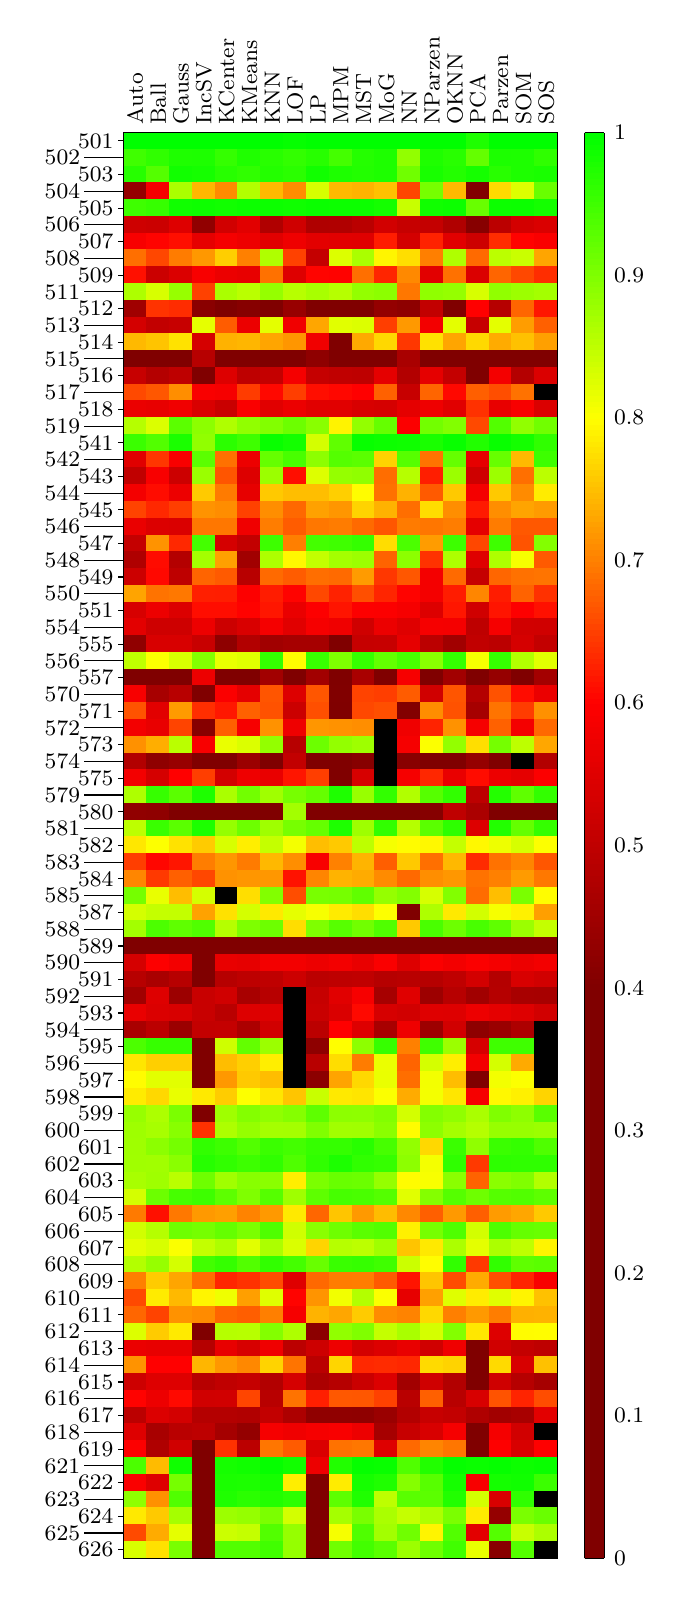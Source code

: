 \pgfplotsset{
	/pgfplots/colormap={cmaucrelative}{[0.5cm]
	rgb255(0cm)=(0,0,0);
	rgb255(1cm)=(255,0,0);
	rgb255(2cm)=(255,0,0);
	rgb255(2.5cm)=(255,255,0);
	rgb255(3cm)=(160,160,160);
	rgb255(3.5cm)=(0,100,255);
	rgb255(4cm)=(0,255,0);
	rgb255(5cm)=(0,225,0);
	rgb255(6cm)=(0,0,0);
	},
	/pgfplots/colormap={cmaucabsolute}{[0.5cm]
	rgb255(0cm)=(0,0,0);
	rgb255(1cm)=(0,0,0);
	rgb255(2cm)=(0,0,0);
	rgb255(3cm)=(0,0,0);
	rgb255(4cm)=(0,0,0);
	rgb255(5cm)=(128,0,0);
	rgb255(6cm)=(128,0,0);
	rgb255(7cm)=(128,0,0);
	rgb255(8cm)=(255,0,0);
	rgb255(9cm)=(255,255,0);
	rgb255(10cm)=(0,255,0);
	},
	/pgfplots/colormap={cmrnkrelative}{[0.5cm]
	rgb255(0cm)=(0,0,0);
	rgb255(1cm)=(0,255,0);
	rgb255(2cm)=(0,255,0);
	rgb255(2.5cm)=(0,100,255);
	rgb255(3cm)=(160,160,160);
	rgb255(3.5cm)=(255,255,0);
	rgb255(4cm)=(255,0,0);
	rgb255(5cm)=(255,0,0);
	rgb255(6cm)=(0,0,0);
	},
	/pgfplots/colormap={cmrnkabsolute}{[0.5cm]
	rgb255(0cm)=(0,255,0);
	rgb255(1cm)=(255,255,0);
	rgb255(2cm)=(255,0,0);
	rgb255(3cm)=(128,0,0);
	rgb255(4cm)=(128,0,0);
	rgb255(5cm)=(128,0,0);
	rgb255(6cm)=(0,0,0);
	rgb255(7cm)=(0,0,0)
	rgb255(8cm)=(0,0,0);
	rgb255(9cm)=(0,0,0);
	rgb255(10cm)=(0,0,0);
	},
}
\begin{tikzpicture}
	\begin{axis}[name=mat,
	plot box ratio={1 1 1},
	x=0.29cm,
	y=-0.213cm,
	z=0cm,
	xtick={1,...,19},
	ytick={1,...,85},
	xticklabels={{Auto},{Ball},{Gauss},{IncSV},{KCenter},{KMeans},{KNN},{LOF},{LP},{MPM},{MST},{MoG},{NN},{NParzen},{OKNN},{PCA},{Parzen},{SOM},{SOS}},
	yticklabels={},
	view={90}{90},
	xticklabel style={yshift=-0.1cm,xshift=0.145cm,rotate=90,font=\footnotesize},
	yticklabel style={yshift=-0.106cm,font=\footnotesize},
	axis x line=top,
	x axis line style={-},
	y axis line style={-},
	z axis line style={-},
	%colorbar,
	colorbar sampled,
	point meta min=-1,
	point meta max=1,
	colormap name=cmaucabsolute,
	colorbar style={try min ticks=5,max space between ticks=12pt,font=\footnotesize,xshift=-0.2cm,width=0.25cm,ytick style={draw=none},samples=500,scaled ticks = false,ymin=0,ymax=1,y dir=normal,yticklabel={$\pgfmathprintnumber{\tick}$},ytick={0.0,0.1,0.2,...,1.0},yticklabel style={/pgf/number format/fixed,/pgf/number format/showpos=false}},
	%
	title style={yshift=1cm,anchor=base},
	title={ },
	,
	]
	\addplot3[surf,draw=none,thin,shader=flat corner,mesh/rows=86,mesh/cols=20,mesh/ordering=y varies] coordinates {
(1,1,1.0)
(1,2,0.95)
(1,3,0.97)
(1,4,0.432)
(1,5,0.951)
(1,6,0.523)
(1,7,0.588)
(1,8,0.687)
(1,9,0.612)
(1,10,0.864)
(1,11,0.45)
(1,12,0.532)
(1,13,0.745)
(1,14,0.291)
(1,15,0.512)
(1,16,0.657)
(1,17,0.568)
(1,18,0.858)
(1,19,0.954)
(1,20,0.551)
(1,21,0.501)
(1,22,0.583)
(1,23,0.652)
(1,24,0.567)
(1,25,0.507)
(1,26,0.474)
(1,27,0.519)
(1,28,0.728)
(1,29,0.536)
(1,30,0.556)
(1,31,0.425)
(1,32,0.85)
(1,33,0.249)
(1,34,0.589)
(1,35,0.665)
(1,36,0.581)
(1,37,0.713)
(1,38,0.478)
(1,39,0.581)
(1,40,0.863)
(1,41,0.427)
(1,42,0.851)
(1,43,0.781)
(1,44,0.648)
(1,45,0.705)
(1,46,0.908)
(1,47,0.833)
(1,48,0.872)
(1,49,0.242)
(1,50,0.533)
(1,51,0.487)
(1,52,0.45)
(1,53,0.565)
(1,54,0.465)
(1,55,0.94)
(1,56,0.78)
(1,57,0.797)
(1,58,0.784)
(1,59,0.881)
(1,60,0.876)
(1,61,0.875)
(1,62,0.874)
(1,63,0.868)
(1,64,0.833)
(1,65,0.695)
(1,66,0.836)
(1,67,0.821)
(1,68,0.859)
(1,69,0.699)
(1,70,0.657)
(1,71,0.68)
(1,72,0.827)
(1,73,0.568)
(1,74,0.715)
(1,75,0.521)
(1,76,0.601)
(1,77,0.492)
(1,78,0.548)
(1,79,0.596)
(1,80,0.941)
(1,81,0.592)
(1,82,0.888)
(1,83,0.782)
(1,84,0.658)
(1,85,0.83)
(1,86,0.0)
(2,1,1.0)
(2,2,0.962)
(2,3,0.934)
(2,4,0.584)
(2,5,0.957)
(2,6,0.518)
(2,7,0.602)
(2,8,0.655)
(2,9,0.518)
(2,10,0.831)
(2,11,0.64)
(2,12,0.504)
(2,13,0.753)
(2,14,0.299)
(2,15,0.481)
(2,16,0.668)
(2,17,0.564)
(2,18,0.828)
(2,19,0.935)
(2,20,0.642)
(2,21,0.589)
(2,22,0.609)
(2,23,0.631)
(2,24,0.544)
(2,25,0.715)
(2,26,0.608)
(2,27,0.606)
(2,28,0.69)
(2,29,0.571)
(2,30,0.523)
(2,31,0.538)
(2,32,0.802)
(2,33,0.316)
(2,34,0.461)
(2,35,0.554)
(2,36,0.565)
(2,37,0.736)
(2,38,0.423)
(2,39,0.534)
(2,40,0.957)
(2,41,0.424)
(2,42,0.955)
(2,43,0.801)
(2,44,0.604)
(2,45,0.644)
(2,46,0.817)
(2,47,0.846)
(2,48,0.94)
(2,49,0.286)
(2,50,0.597)
(2,51,0.466)
(2,52,0.548)
(2,53,0.543)
(2,54,0.492)
(2,55,0.957)
(2,56,0.762)
(2,57,0.822)
(2,58,0.769)
(2,59,0.864)
(2,60,0.869)
(2,61,0.89)
(2,62,0.873)
(2,63,0.875)
(2,64,0.915)
(2,65,0.612)
(2,66,0.858)
(2,67,0.831)
(2,68,0.882)
(2,69,0.759)
(2,70,0.784)
(2,71,0.652)
(2,72,0.759)
(2,73,0.564)
(2,74,0.599)
(2,75,0.547)
(2,76,0.572)
(2,77,0.544)
(2,78,0.462)
(2,79,0.473)
(2,80,0.746)
(2,81,0.548)
(2,82,0.713)
(2,83,0.757)
(2,84,0.734)
(2,85,0.776)
(2,86,0.0)
(3,1,1.0)
(3,2,0.976)
(3,3,0.986)
(3,4,0.866)
(3,5,0.987)
(3,6,0.547)
(3,7,0.611)
(3,8,0.697)
(3,9,0.543)
(3,10,0.881)
(3,11,0.634)
(3,12,0.512)
(3,13,0.777)
(3,14,0.257)
(3,15,0.498)
(3,16,0.711)
(3,17,0.578)
(3,18,0.928)
(3,19,0.979)
(3,20,0.588)
(3,21,0.52)
(3,22,0.572)
(3,23,0.648)
(3,24,0.541)
(3,25,0.631)
(3,26,0.481)
(3,27,0.497)
(3,28,0.694)
(3,29,0.544)
(3,30,0.523)
(3,31,0.538)
(3,32,0.83)
(3,33,0.24)
(3,34,0.488)
(3,35,0.721)
(3,36,0.653)
(3,37,0.854)
(3,38,0.437)
(3,39,0.599)
(3,40,0.929)
(3,41,0.361)
(3,42,0.929)
(3,43,0.777)
(3,44,0.616)
(3,45,0.675)
(3,46,0.748)
(3,47,0.847)
(3,48,0.925)
(3,49,0.277)
(3,50,0.581)
(3,51,0.487)
(3,52,0.444)
(3,53,0.538)
(3,54,0.442)
(3,55,0.957)
(3,56,0.762)
(3,57,0.822)
(3,58,0.817)
(3,59,0.903)
(3,60,0.893)
(3,61,0.908)
(3,62,0.891)
(3,63,0.854)
(3,64,0.945)
(3,65,0.694)
(3,66,0.913)
(3,67,0.803)
(3,68,0.833)
(3,69,0.729)
(3,70,0.745)
(3,71,0.714)
(3,72,0.783)
(3,73,0.564)
(3,74,0.599)
(3,75,0.547)
(3,76,0.607)
(3,77,0.53)
(3,78,0.489)
(3,79,0.525)
(3,80,0.988)
(3,81,0.907)
(3,82,0.937)
(3,83,0.87)
(3,84,0.82)
(3,85,0.905)
(3,86,0.0)
(4,1,1.0)
(4,2,0.977)
(4,3,0.983)
(4,4,0.743)
(4,5,0.989)
(4,6,0.426)
(4,7,0.561)
(4,8,0.719)
(4,9,0.588)
(4,10,0.651)
(4,11,0.416)
(4,12,0.819)
(4,13,0.534)
(4,14,0.487)
(4,15,0.324)
(4,16,0.59)
(4,17,0.54)
(4,18,0.89)
(4,19,0.886)
(4,20,0.928)
(4,21,0.879)
(4,22,0.758)
(4,23,0.715)
(4,24,0.693)
(4,25,0.946)
(4,26,0.871)
(4,27,0.678)
(4,28,0.624)
(4,29,0.61)
(4,30,0.572)
(4,31,0.513)
(4,32,0.897)
(4,33,0.571)
(4,34,0.364)
(4,35,0.636)
(4,36,0.411)
(4,37,0.589)
(4,38,0.352)
(4,39,0.648)
(4,40,0.977)
(4,41,0.242)
(4,42,0.978)
(4,43,0.759)
(4,44,0.698)
(4,45,0.655)
(4,46,0.833)
(4,47,0.727)
(4,48,0.937)
(4,49,0.242)
(4,50,0.292)
(4,51,0.318)
(4,52,0.513)
(4,53,0.513)
(4,54,0.505)
(4,55,0.322)
(4,56,0.376)
(4,57,0.36)
(4,58,0.782)
(4,59,0.397)
(4,60,0.638)
(4,61,0.961)
(4,62,0.97)
(4,63,0.913)
(4,64,0.952)
(4,65,0.72)
(4,66,0.908)
(4,67,0.847)
(4,68,0.948)
(4,69,0.685)
(4,70,0.792)
(4,71,0.709)
(4,72,0.086)
(4,73,0.483)
(4,74,0.742)
(4,75,0.487)
(4,76,0.525)
(4,77,0.482)
(4,78,0.495)
(4,79,0.313)
(4,80,0.013)
(4,81,0.004)
(4,82,0.0)
(4,83,0.0)
(4,84,0.004)
(4,85,0.004)
(4,86,0.0)
(5,1,1.0)
(5,2,0.959)
(5,3,0.969)
(5,4,0.709)
(5,5,0.986)
(5,6,0.527)
(5,7,0.584)
(5,8,0.761)
(5,9,0.569)
(5,10,0.866)
(5,11,0.278)
(5,12,0.672)
(5,13,0.739)
(5,14,0.293)
(5,15,0.546)
(5,16,0.585)
(5,17,0.515)
(5,18,0.862)
(5,19,0.966)
(5,20,0.688)
(5,21,0.666)
(5,22,0.696)
(5,23,0.71)
(5,24,0.693)
(5,25,0.534)
(5,26,0.725)
(5,27,0.67)
(5,28,0.623)
(5,29,0.61)
(5,30,0.519)
(5,31,0.421)
(5,32,0.817)
(5,33,0.294)
(5,34,0.593)
(5,35,0.618)
(5,36,0.674)
(5,37,0.816)
(5,38,0.36)
(5,39,0.53)
(5,40,0.866)
(5,41,0.336)
(5,42,0.883)
(5,43,0.83)
(5,44,0.717)
(5,45,0.714)
(5,46,-1.0)
(5,47,0.776)
(5,48,0.858)
(5,49,0.267)
(5,50,0.565)
(5,51,0.484)
(5,52,0.525)
(5,53,0.489)
(5,54,0.507)
(5,55,0.838)
(5,56,0.748)
(5,57,0.719)
(5,58,0.76)
(5,59,0.875)
(5,60,0.864)
(5,61,0.952)
(5,62,0.961)
(5,63,0.874)
(5,64,0.927)
(5,65,0.724)
(5,66,0.921)
(5,67,0.864)
(5,68,0.959)
(5,69,0.629)
(5,70,0.812)
(5,71,0.679)
(5,72,0.858)
(5,73,0.564)
(5,74,0.719)
(5,75,0.5)
(5,76,0.528)
(5,77,0.481)
(5,78,0.458)
(5,79,0.638)
(5,80,0.983)
(5,81,0.979)
(5,82,0.975)
(5,83,0.877)
(5,84,0.84)
(5,85,0.935)
(5,86,0.0)
(6,1,1.0)
(6,2,0.975)
(6,3,0.962)
(6,4,0.86)
(6,5,0.99)
(6,6,0.554)
(6,7,0.573)
(6,8,0.7)
(6,9,0.564)
(6,10,0.854)
(6,11,0.41)
(6,12,0.57)
(6,13,0.742)
(6,14,0.268)
(6,15,0.498)
(6,16,0.647)
(6,17,0.592)
(6,18,0.886)
(6,19,0.951)
(6,20,0.571)
(6,21,0.546)
(6,22,0.562)
(6,23,0.651)
(6,24,0.576)
(6,25,0.503)
(6,26,0.451)
(6,27,0.488)
(6,28,0.597)
(6,29,0.601)
(6,30,0.54)
(6,31,0.478)
(6,32,0.824)
(6,33,0.249)
(6,34,0.559)
(6,35,0.676)
(6,36,0.587)
(6,37,0.828)
(6,38,0.443)
(6,39,0.575)
(6,40,0.91)
(6,41,0.354)
(6,42,0.914)
(6,43,0.786)
(6,44,0.696)
(6,45,0.717)
(6,46,0.774)
(6,47,0.833)
(6,48,0.901)
(6,49,0.251)
(6,50,0.561)
(6,51,0.495)
(6,52,0.463)
(6,53,0.546)
(6,54,0.469)
(6,55,0.922)
(6,56,0.762)
(6,57,0.757)
(6,58,0.801)
(6,59,0.896)
(6,60,0.883)
(6,61,0.935)
(6,62,0.952)
(6,63,0.893)
(6,64,0.9)
(6,65,0.702)
(6,66,0.903)
(6,67,0.822)
(6,68,0.935)
(6,69,0.638)
(6,70,0.724)
(6,71,0.673)
(6,72,0.856)
(6,73,0.536)
(6,74,0.706)
(6,75,0.509)
(6,76,0.654)
(6,77,0.477)
(6,78,0.431)
(6,79,0.492)
(6,80,0.987)
(6,81,0.978)
(6,82,0.967)
(6,83,0.883)
(6,84,0.846)
(6,85,0.935)
(6,86,0.0)
(7,1,1.0)
(7,2,0.968)
(7,3,0.972)
(7,4,0.745)
(7,5,0.99)
(7,6,0.475)
(7,7,0.553)
(7,8,0.862)
(7,9,0.688)
(7,10,0.883)
(7,11,0.25)
(7,12,0.821)
(7,13,0.729)
(7,14,0.292)
(7,15,0.506)
(7,16,0.606)
(7,17,0.552)
(7,18,0.898)
(7,19,0.993)
(7,20,0.92)
(7,21,0.878)
(7,22,0.757)
(7,23,0.711)
(7,24,0.698)
(7,25,0.952)
(7,26,0.864)
(7,27,0.683)
(7,28,0.622)
(7,29,0.617)
(7,30,0.584)
(7,31,0.452)
(7,32,0.959)
(7,33,0.453)
(7,34,0.666)
(7,35,0.664)
(7,36,0.714)
(7,37,0.884)
(7,38,0.387)
(7,39,0.565)
(7,40,0.874)
(7,41,0.127)
(7,42,0.875)
(7,43,0.846)
(7,44,0.744)
(7,45,0.718)
(7,46,0.898)
(7,47,0.782)
(7,48,0.914)
(7,49,0.255)
(7,50,0.58)
(7,51,0.499)
(7,52,0.486)
(7,53,0.547)
(7,54,0.528)
(7,55,0.878)
(7,56,0.786)
(7,57,0.748)
(7,58,0.78)
(7,59,0.887)
(7,60,0.87)
(7,61,0.954)
(7,62,0.963)
(7,63,0.891)
(7,64,0.933)
(7,65,0.72)
(7,66,0.938)
(7,67,0.865)
(7,68,0.961)
(7,69,0.659)
(7,70,0.825)
(7,71,0.699)
(7,72,0.897)
(7,73,0.576)
(7,74,0.765)
(7,75,0.478)
(7,76,0.488)
(7,77,0.504)
(7,78,0.586)
(7,79,0.692)
(7,80,0.996)
(7,81,0.983)
(7,82,0.974)
(7,83,0.903)
(7,84,0.935)
(7,85,0.949)
(7,86,0.0)
(8,1,0.996)
(8,2,0.96)
(8,3,0.967)
(8,4,0.71)
(8,5,0.988)
(8,6,0.524)
(8,7,0.575)
(8,8,0.651)
(8,9,0.548)
(8,10,0.856)
(8,11,0.438)
(8,12,0.578)
(8,13,0.717)
(8,14,0.363)
(8,15,0.584)
(8,16,0.648)
(8,17,0.569)
(8,18,0.915)
(8,19,0.985)
(8,20,0.943)
(8,21,0.611)
(8,22,0.749)
(8,23,0.681)
(8,24,0.672)
(8,25,0.699)
(8,26,0.793)
(8,27,0.672)
(8,28,0.602)
(8,29,0.567)
(8,30,0.552)
(8,31,0.459)
(8,32,0.797)
(8,33,0.203)
(8,34,0.546)
(8,35,0.518)
(8,36,0.575)
(8,37,0.486)
(8,38,0.503)
(8,39,0.616)
(8,40,0.906)
(8,41,0.872)
(8,42,0.906)
(8,43,0.808)
(8,44,0.711)
(8,45,0.614)
(8,46,0.66)
(8,47,0.819)
(8,48,0.773)
(8,49,0.368)
(8,50,0.58)
(8,51,0.519)
(8,52,-1.0)
(8,53,-1.0)
(8,54,-1.0)
(8,55,-1.0)
(8,56,-1.0)
(8,57,-1.0)
(8,58,0.754)
(8,59,0.895)
(8,60,0.871)
(8,61,0.947)
(8,62,0.938)
(8,63,0.786)
(8,64,0.875)
(8,65,0.782)
(8,66,0.837)
(8,67,0.829)
(8,68,0.946)
(8,69,0.55)
(8,70,0.602)
(8,71,0.586)
(8,72,0.863)
(8,73,0.493)
(8,74,0.691)
(8,75,0.534)
(8,76,0.69)
(8,77,0.47)
(8,78,0.576)
(8,79,0.671)
(8,80,0.986)
(8,81,0.786)
(8,82,0.965)
(8,83,0.834)
(8,84,0.882)
(8,85,0.883)
(8,86,0.0)
(9,1,1.0)
(9,2,0.969)
(9,3,0.986)
(9,4,0.832)
(9,5,0.992)
(9,6,0.473)
(9,7,0.555)
(9,8,0.507)
(9,9,0.603)
(9,10,0.868)
(9,11,0.244)
(9,12,0.73)
(9,13,0.577)
(9,14,0.423)
(9,15,0.508)
(9,16,0.611)
(9,17,0.552)
(9,18,0.892)
(9,19,0.833)
(9,20,0.889)
(9,21,0.826)
(9,22,0.749)
(9,23,0.726)
(9,24,0.693)
(9,25,0.946)
(9,26,0.847)
(9,27,0.686)
(9,28,0.656)
(9,29,0.597)
(9,30,0.586)
(9,31,0.46)
(9,32,0.956)
(9,33,0.454)
(9,34,0.667)
(9,35,0.662)
(9,36,0.717)
(9,37,0.915)
(9,38,0.352)
(9,39,0.648)
(9,40,0.92)
(9,41,0.384)
(9,42,0.92)
(9,43,0.749)
(9,44,0.589)
(9,45,0.704)
(9,46,0.905)
(9,47,0.806)
(9,48,0.9)
(9,49,0.374)
(9,50,0.571)
(9,51,0.492)
(9,52,0.51)
(9,53,0.515)
(9,54,0.493)
(9,55,0.422)
(9,56,0.488)
(9,57,0.418)
(9,58,0.843)
(9,59,0.926)
(9,60,0.899)
(9,61,0.958)
(9,62,0.962)
(9,63,0.903)
(9,64,0.926)
(9,65,0.68)
(9,66,0.891)
(9,67,0.766)
(9,68,0.918)
(9,69,0.681)
(9,70,0.716)
(9,71,0.74)
(9,72,0.419)
(9,73,0.521)
(9,74,0.491)
(9,75,0.468)
(9,76,0.624)
(9,77,0.425)
(9,78,0.585)
(9,79,0.541)
(9,80,0.571)
(9,81,0.082)
(9,82,0.184)
(9,83,0.205)
(9,84,0.37)
(9,85,0.135)
(9,86,0.0)
(10,1,1.0)
(10,2,0.946)
(10,3,0.977)
(10,4,0.745)
(10,5,0.99)
(10,6,0.475)
(10,7,0.553)
(10,8,0.827)
(10,9,0.601)
(10,10,0.857)
(10,11,0.243)
(10,12,0.823)
(10,13,0.0)
(10,14,0.0)
(10,15,0.501)
(10,16,0.605)
(10,17,0.553)
(10,18,0.79)
(10,19,0.924)
(10,20,0.934)
(10,21,0.883)
(10,22,0.762)
(10,23,0.717)
(10,24,0.697)
(10,25,0.95)
(10,26,0.871)
(10,27,0.683)
(10,28,0.626)
(10,29,0.615)
(10,30,0.576)
(10,31,0.395)
(10,32,0.901)
(10,33,0.388)
(10,34,0.401)
(10,35,0.297)
(10,36,0.714)
(10,37,0.884)
(10,38,0.0)
(10,39,0.0)
(10,40,0.976)
(10,41,0.197)
(10,42,0.977)
(10,43,0.757)
(10,44,0.701)
(10,45,0.74)
(10,46,0.907)
(10,47,0.784)
(10,48,0.931)
(10,49,0.246)
(10,50,0.58)
(10,51,0.498)
(10,52,0.552)
(10,53,0.541)
(10,54,0.599)
(10,55,0.799)
(10,56,0.773)
(10,57,0.728)
(10,58,0.782)
(10,59,0.889)
(10,60,0.873)
(10,61,0.959)
(10,62,0.978)
(10,63,0.918)
(10,64,0.945)
(10,65,0.754)
(10,66,0.913)
(10,67,0.857)
(10,68,0.955)
(10,69,0.697)
(10,70,0.81)
(10,71,0.73)
(10,72,0.886)
(10,73,0.573)
(10,74,0.767)
(10,75,0.485)
(10,76,0.669)
(10,77,0.425)
(10,78,0.59)
(10,79,0.689)
(10,80,0.974)
(10,81,0.785)
(10,82,0.927)
(10,83,0.87)
(10,84,0.807)
(10,85,0.912)
(10,86,0.0)
(11,1,1.0)
(11,2,0.971)
(11,3,0.973)
(11,4,0.74)
(11,5,0.99)
(11,6,0.491)
(11,7,0.551)
(11,8,0.866)
(11,9,0.687)
(11,10,0.884)
(11,11,0.337)
(11,12,0.827)
(11,13,0.732)
(11,14,0.298)
(11,15,0.497)
(11,16,0.599)
(11,17,0.538)
(11,18,0.884)
(11,19,0.994)
(11,20,0.929)
(11,21,0.887)
(11,22,0.797)
(11,23,0.765)
(11,24,0.683)
(11,25,0.959)
(11,26,0.877)
(11,27,0.721)
(11,28,0.662)
(11,29,0.596)
(11,30,0.524)
(11,31,0.51)
(11,32,0.958)
(11,33,0.464)
(11,34,0.652)
(11,35,0.656)
(11,36,0.711)
(11,37,0.876)
(11,38,0.411)
(11,39,0.536)
(11,40,0.88)
(11,41,0.122)
(11,42,0.876)
(11,43,0.851)
(11,44,0.741)
(11,45,0.734)
(11,46,0.924)
(11,47,0.774)
(11,48,0.911)
(11,49,0.248)
(11,50,0.565)
(11,51,0.501)
(11,52,0.587)
(11,53,0.607)
(11,54,0.548)
(11,55,0.889)
(11,56,0.697)
(11,57,0.769)
(11,58,0.779)
(11,59,0.888)
(11,60,0.874)
(11,61,0.969)
(11,62,0.962)
(11,63,0.916)
(11,64,0.942)
(11,65,0.72)
(11,66,0.929)
(11,67,0.852)
(11,68,0.958)
(11,69,0.698)
(11,70,0.859)
(11,71,0.759)
(11,72,0.899)
(11,73,0.532)
(11,74,0.631)
(11,75,0.516)
(11,76,0.668)
(11,77,0.424)
(11,78,0.572)
(11,79,0.693)
(11,80,0.996)
(11,81,0.983)
(11,82,0.975)
(11,83,0.905)
(11,84,0.938)
(11,85,0.948)
(11,86,0.0)
(12,1,1.0)
(12,2,0.977)
(12,3,0.977)
(12,4,0.751)
(12,5,0.984)
(12,6,0.529)
(12,7,0.622)
(12,8,0.792)
(12,9,0.629)
(12,10,0.89)
(12,11,0.431)
(12,12,0.648)
(12,13,0.769)
(12,14,0.258)
(12,15,0.558)
(12,16,0.676)
(12,17,0.533)
(12,18,0.92)
(12,19,0.99)
(12,20,0.764)
(12,21,0.685)
(12,22,0.688)
(12,23,0.739)
(12,24,0.667)
(12,25,0.773)
(12,26,0.677)
(12,27,0.643)
(12,28,0.629)
(12,29,0.595)
(12,30,0.57)
(12,31,0.512)
(12,32,0.922)
(12,33,0.241)
(12,34,0.648)
(12,35,0.662)
(12,36,-1.0)
(12,37,-1.0)
(12,38,-1.0)
(12,39,-1.0)
(12,40,0.96)
(12,41,0.365)
(12,42,0.961)
(12,43,0.807)
(12,44,0.673)
(12,45,0.709)
(12,46,0.883)
(12,47,0.801)
(12,48,0.937)
(12,49,0.25)
(12,50,0.592)
(12,51,0.484)
(12,52,0.459)
(12,53,0.535)
(12,54,0.463)
(12,55,0.957)
(12,56,0.815)
(12,57,0.816)
(12,58,0.803)
(12,59,0.898)
(12,60,0.891)
(12,61,0.945)
(12,62,0.958)
(12,63,0.883)
(12,64,0.934)
(12,65,0.747)
(12,66,0.935)
(12,67,0.874)
(12,68,0.95)
(12,69,0.67)
(12,70,0.803)
(12,71,0.709)
(12,72,0.846)
(12,73,0.546)
(12,74,0.633)
(12,75,0.545)
(12,76,0.651)
(12,77,0.441)
(12,78,0.46)
(12,79,0.548)
(12,80,0.993)
(12,81,0.975)
(12,82,0.851)
(12,83,0.866)
(12,84,0.872)
(12,85,0.93)
(12,86,0.0)
(13,1,1.0)
(13,2,0.885)
(13,3,0.912)
(13,4,0.654)
(13,5,0.843)
(13,6,0.51)
(13,7,0.531)
(13,8,0.774)
(13,9,0.707)
(13,10,0.693)
(13,11,0.421)
(13,12,0.72)
(13,13,0.643)
(13,14,0.464)
(13,15,0.479)
(13,16,0.511)
(13,17,0.558)
(13,18,0.595)
(13,19,0.988)
(13,20,0.932)
(13,21,0.857)
(13,22,0.739)
(13,23,0.686)
(13,24,0.696)
(13,25,0.941)
(13,26,0.89)
(13,27,0.668)
(13,28,0.602)
(13,29,0.586)
(13,30,0.55)
(13,31,0.561)
(13,32,0.943)
(13,33,0.587)
(13,34,0.672)
(13,35,0.404)
(13,36,0.576)
(13,37,0.585)
(13,38,0.413)
(13,39,0.586)
(13,40,0.861)
(13,41,0.12)
(13,42,0.858)
(13,43,0.797)
(13,44,0.757)
(13,45,0.682)
(13,46,0.897)
(13,47,0.261)
(13,48,0.757)
(13,49,0.317)
(13,50,0.546)
(13,51,0.489)
(13,52,0.551)
(13,53,0.528)
(13,54,0.574)
(13,55,0.7)
(13,56,0.678)
(13,57,0.686)
(13,58,0.734)
(13,59,0.834)
(13,60,0.797)
(13,61,0.884)
(13,62,0.889)
(13,63,0.797)
(13,64,0.823)
(13,65,0.706)
(13,66,0.788)
(13,67,0.753)
(13,68,0.84)
(13,69,0.615)
(13,70,0.562)
(13,71,0.702)
(13,72,0.867)
(13,73,0.565)
(13,74,0.63)
(13,75,0.454)
(13,76,0.49)
(13,77,0.478)
(13,78,0.511)
(13,79,0.682)
(13,80,0.937)
(13,81,0.895)
(13,82,0.93)
(13,83,0.845)
(13,84,0.912)
(13,85,0.877)
(13,86,0.0)
(14,1,1.0)
(14,2,0.976)
(14,3,0.981)
(14,4,0.907)
(14,5,0.987)
(14,6,0.506)
(14,7,0.626)
(14,8,0.699)
(14,9,0.554)
(14,10,0.887)
(14,11,0.504)
(14,12,0.58)
(14,13,0.776)
(14,14,0.256)
(14,15,0.558)
(14,16,0.679)
(14,17,0.575)
(14,18,0.91)
(14,19,0.98)
(14,20,0.69)
(14,21,0.623)
(14,22,0.67)
(14,23,0.773)
(14,24,0.692)
(14,25,0.722)
(14,26,0.639)
(14,27,0.582)
(14,28,0.583)
(14,29,0.546)
(14,30,0.585)
(14,31,0.492)
(14,32,0.892)
(14,33,0.236)
(14,34,0.525)
(14,35,0.71)
(14,36,0.627)
(14,37,0.802)
(14,38,0.396)
(14,39,0.63)
(14,40,0.932)
(14,41,0.409)
(14,42,0.929)
(14,43,0.794)
(14,44,0.687)
(14,45,0.711)
(14,46,0.832)
(14,47,0.863)
(14,48,0.942)
(14,49,0.276)
(14,50,0.593)
(14,51,0.485)
(14,52,0.445)
(14,53,0.549)
(14,54,0.445)
(14,55,0.95)
(14,56,0.833)
(14,57,0.809)
(14,58,0.808)
(14,59,0.896)
(14,60,0.889)
(14,61,0.769)
(14,62,0.808)
(14,63,0.805)
(14,64,0.896)
(14,65,0.674)
(14,66,0.906)
(14,67,0.782)
(14,68,0.798)
(14,69,0.754)
(14,70,0.725)
(14,71,0.769)
(14,72,0.833)
(14,73,0.526)
(14,74,0.771)
(14,75,0.524)
(14,76,0.675)
(14,77,0.512)
(14,78,0.539)
(14,79,0.704)
(14,80,0.974)
(14,81,0.931)
(14,82,0.928)
(14,83,0.864)
(14,84,0.791)
(14,85,0.913)
(14,86,0.0)
(15,1,1.0)
(15,2,0.968)
(15,3,0.972)
(15,4,0.745)
(15,5,0.99)
(15,6,0.475)
(15,7,0.553)
(15,8,0.862)
(15,9,0.688)
(15,10,0.883)
(15,11,0.25)
(15,12,0.821)
(15,13,0.729)
(15,14,0.292)
(15,15,0.506)
(15,16,0.606)
(15,17,0.552)
(15,18,0.898)
(15,19,0.993)
(15,20,0.92)
(15,21,0.878)
(15,22,0.757)
(15,23,0.711)
(15,24,0.698)
(15,25,0.952)
(15,26,0.864)
(15,27,0.683)
(15,28,0.622)
(15,29,0.617)
(15,30,0.584)
(15,31,0.452)
(15,32,0.959)
(15,33,0.453)
(15,34,0.666)
(15,35,0.664)
(15,36,0.714)
(15,37,0.884)
(15,38,0.387)
(15,39,0.565)
(15,40,0.961)
(15,41,0.499)
(15,42,0.964)
(15,43,0.846)
(15,44,0.744)
(15,45,0.718)
(15,46,0.898)
(15,47,0.782)
(15,48,0.914)
(15,49,0.255)
(15,50,0.58)
(15,51,0.499)
(15,52,0.486)
(15,53,0.547)
(15,54,0.528)
(15,55,0.878)
(15,56,0.786)
(15,57,0.748)
(15,58,0.78)
(15,59,0.887)
(15,60,0.87)
(15,61,0.954)
(15,62,0.963)
(15,63,0.891)
(15,64,0.933)
(15,65,0.72)
(15,66,0.938)
(15,67,0.865)
(15,68,0.961)
(15,69,0.659)
(15,70,0.825)
(15,71,0.699)
(15,72,0.897)
(15,73,0.576)
(15,74,0.765)
(15,75,0.478)
(15,76,0.488)
(15,77,0.504)
(15,78,0.586)
(15,79,0.692)
(15,80,0.996)
(15,81,0.983)
(15,82,0.974)
(15,83,0.903)
(15,84,0.935)
(15,85,0.949)
(15,86,0.0)
(16,1,0.976)
(16,2,0.921)
(16,3,0.983)
(16,4,0.403)
(16,5,0.918)
(16,6,0.411)
(16,7,0.521)
(16,8,0.683)
(16,9,0.543)
(16,10,0.831)
(16,11,0.599)
(16,12,0.51)
(16,13,0.77)
(16,14,0.302)
(16,15,0.056)
(16,16,0.674)
(16,17,0.638)
(16,18,0.657)
(16,19,0.974)
(16,20,0.561)
(16,21,0.523)
(16,22,0.583)
(16,23,0.62)
(16,24,0.559)
(16,25,0.655)
(16,26,0.549)
(16,27,0.509)
(16,28,0.705)
(16,29,0.525)
(16,30,0.498)
(16,31,0.502)
(16,32,0.807)
(16,33,0.291)
(16,34,0.482)
(16,35,0.46)
(16,36,0.585)
(16,37,0.774)
(16,38,0.433)
(16,39,0.609)
(16,40,0.496)
(16,41,0.468)
(16,42,0.546)
(16,43,0.794)
(16,44,0.633)
(16,45,0.689)
(16,46,0.684)
(16,47,0.835)
(16,48,0.943)
(16,49,0.285)
(16,50,0.594)
(16,51,0.53)
(16,52,0.452)
(16,53,0.572)
(16,54,0.422)
(16,55,0.535)
(16,56,0.58)
(16,57,0.313)
(16,58,0.586)
(16,59,0.866)
(16,60,0.858)
(16,61,0.887)
(16,62,0.644)
(16,63,0.677)
(16,64,0.913)
(16,65,0.674)
(16,66,0.835)
(16,67,0.821)
(16,68,0.644)
(16,69,0.734)
(16,70,0.785)
(16,71,0.72)
(16,72,0.781)
(16,73,0.0)
(16,74,0.0)
(16,75,0.0)
(16,76,0.539)
(16,77,0.474)
(16,78,0.0)
(16,79,0.396)
(16,80,0.992)
(16,81,0.588)
(16,82,0.834)
(16,83,0.783)
(16,84,0.555)
(16,85,0.817)
(16,86,0.0)
(17,1,1.0)
(17,2,0.978)
(17,3,0.968)
(17,4,0.771)
(17,5,0.99)
(17,6,0.493)
(17,7,0.634)
(17,8,0.853)
(17,9,0.679)
(17,10,0.886)
(17,11,0.484)
(17,12,0.821)
(17,13,0.734)
(17,14,0.284)
(17,15,0.582)
(17,16,0.661)
(17,17,0.564)
(17,18,0.935)
(17,19,0.993)
(17,20,0.919)
(17,21,0.877)
(17,22,0.757)
(17,23,0.711)
(17,24,0.697)
(17,25,0.951)
(17,26,0.863)
(17,27,0.68)
(17,28,0.622)
(17,29,0.615)
(17,30,0.585)
(17,31,0.492)
(17,32,0.958)
(17,33,0.434)
(17,34,0.664)
(17,35,0.691)
(17,36,0.676)
(17,37,0.908)
(17,38,0.393)
(17,39,0.571)
(17,40,0.972)
(17,41,0.305)
(17,42,0.973)
(17,43,0.813)
(17,44,0.689)
(17,45,0.7)
(17,46,0.749)
(17,47,0.807)
(17,48,0.925)
(17,49,0.289)
(17,50,0.584)
(17,51,0.481)
(17,52,0.483)
(17,53,0.559)
(17,54,0.44)
(17,55,0.95)
(17,56,0.833)
(17,57,0.809)
(17,58,0.794)
(17,59,0.899)
(17,60,0.881)
(17,61,0.954)
(17,62,0.964)
(17,63,0.891)
(17,64,0.933)
(17,65,0.721)
(17,66,0.939)
(17,67,0.865)
(17,68,0.961)
(17,69,0.662)
(17,70,0.824)
(17,71,0.698)
(17,72,0.548)
(17,73,0.526)
(17,74,0.771)
(17,75,0.524)
(17,76,0.665)
(17,77,0.454)
(17,78,0.584)
(17,79,0.598)
(17,80,0.996)
(17,81,0.984)
(17,82,0.54)
(17,83,0.432)
(17,84,0.934)
(17,85,0.412)
(17,86,0.0)
(18,1,1.0)
(18,2,0.977)
(18,3,0.977)
(18,4,0.826)
(18,5,0.991)
(18,6,0.531)
(18,7,0.601)
(18,8,0.842)
(18,9,0.656)
(18,10,0.877)
(18,11,0.679)
(18,12,0.723)
(18,13,0.751)
(18,14,0.263)
(18,15,0.481)
(18,16,0.689)
(18,17,0.588)
(18,18,0.886)
(18,19,0.984)
(18,20,0.745)
(18,21,0.687)
(18,22,0.709)
(18,23,0.728)
(18,24,0.669)
(18,25,0.665)
(18,26,0.807)
(18,27,0.688)
(18,28,0.677)
(18,29,0.597)
(18,30,0.528)
(18,31,0.533)
(18,32,0.86)
(18,33,0.251)
(18,34,0.609)
(18,35,0.647)
(18,36,0.582)
(18,37,0.851)
(18,38,-1.0)
(18,39,0.559)
(18,40,0.925)
(18,41,0.256)
(18,42,0.921)
(18,43,0.832)
(18,44,0.704)
(18,45,0.721)
(18,46,0.904)
(18,47,0.789)
(18,48,0.878)
(18,49,0.258)
(18,50,0.571)
(18,51,0.538)
(18,52,0.462)
(18,53,0.548)
(18,54,0.47)
(18,55,0.95)
(18,56,0.733)
(18,57,0.802)
(18,58,0.788)
(18,59,0.888)
(18,60,0.881)
(18,61,0.959)
(18,62,0.963)
(18,63,0.899)
(18,64,0.936)
(18,65,0.73)
(18,66,0.92)
(18,67,0.85)
(18,68,0.925)
(18,69,0.628)
(18,70,0.791)
(18,71,0.738)
(18,72,0.797)
(18,73,0.507)
(18,74,0.536)
(18,75,0.485)
(18,76,0.628)
(18,77,0.463)
(18,78,0.528)
(18,79,0.539)
(18,80,0.99)
(18,81,0.987)
(18,82,0.963)
(18,83,0.904)
(18,84,0.843)
(18,85,0.934)
(18,86,0.0)
(19,1,1.0)
(19,2,0.963)
(19,3,0.98)
(19,4,0.918)
(19,5,0.984)
(19,6,0.542)
(19,7,0.592)
(19,8,0.729)
(19,9,0.635)
(19,10,0.871)
(19,11,0.617)
(19,12,0.675)
(19,13,0.725)
(19,14,0.259)
(19,15,0.543)
(19,16,-1.0)
(19,17,0.543)
(19,18,0.911)
(19,19,0.962)
(19,20,0.952)
(19,21,0.853)
(19,22,0.785)
(19,23,0.721)
(19,24,0.669)
(19,25,0.897)
(19,26,0.67)
(19,27,0.691)
(19,28,0.638)
(19,29,0.612)
(19,30,0.525)
(19,31,0.505)
(19,32,0.822)
(19,33,0.457)
(19,34,0.568)
(19,35,0.713)
(19,36,0.682)
(19,37,0.731)
(19,38,0.48)
(19,39,0.595)
(19,40,0.96)
(19,41,0.228)
(19,42,0.959)
(19,43,0.801)
(19,44,0.667)
(19,45,0.694)
(19,46,0.798)
(19,47,0.724)
(19,48,0.846)
(19,49,0.287)
(19,50,0.581)
(19,51,0.527)
(19,52,0.461)
(19,53,0.528)
(19,54,-1.0)
(19,55,-1.0)
(19,56,-1.0)
(19,57,-1.0)
(19,58,0.766)
(19,59,0.93)
(19,60,0.878)
(19,61,0.938)
(19,62,0.963)
(19,63,0.86)
(19,64,0.927)
(19,65,0.757)
(19,66,0.917)
(19,67,0.791)
(19,68,0.929)
(19,69,0.591)
(19,70,0.751)
(19,71,0.739)
(19,72,0.798)
(19,73,0.498)
(19,74,0.751)
(19,75,0.459)
(19,76,0.66)
(19,77,0.555)
(19,78,-1.0)
(19,79,0.6)
(19,80,0.993)
(19,81,0.953)
(19,82,-1.0)
(19,83,0.917)
(19,84,0.865)
(19,85,-1.0)
(19,86,0.0)
(20,1,0.0)
(20,2,0.0)
(20,3,0.0)
(20,4,0.0)
(20,5,0.0)
(20,6,0.0)
(20,7,0.0)
(20,8,0.0)
(20,9,0.0)
(20,10,0.0)
(20,11,0.0)
(20,12,0.0)
(20,13,0.0)
(20,14,0.0)
(20,15,0.0)
(20,16,0.0)
(20,17,0.0)
(20,18,0.0)
(20,19,0.0)
(20,20,0.0)
(20,21,0.0)
(20,22,0.0)
(20,23,0.0)
(20,24,0.0)
(20,25,0.0)
(20,26,0.0)
(20,27,0.0)
(20,28,0.0)
(20,29,0.0)
(20,30,0.0)
(20,31,0.0)
(20,32,0.0)
(20,33,0.0)
(20,34,0.0)
(20,35,0.0)
(20,36,0.0)
(20,37,0.0)
(20,38,0.0)
(20,39,0.0)
(20,40,0.0)
(20,41,0.0)
(20,42,0.0)
(20,43,0.0)
(20,44,0.0)
(20,45,0.0)
(20,46,0.0)
(20,47,0.0)
(20,48,0.0)
(20,49,0.0)
(20,50,0.0)
(20,51,0.0)
(20,52,0.0)
(20,53,0.0)
(20,54,0.0)
(20,55,0.0)
(20,56,0.0)
(20,57,0.0)
(20,58,0.0)
(20,59,0.0)
(20,60,0.0)
(20,61,0.0)
(20,62,0.0)
(20,63,0.0)
(20,64,0.0)
(20,65,0.0)
(20,66,0.0)
(20,67,0.0)
(20,68,0.0)
(20,69,0.0)
(20,70,0.0)
(20,71,0.0)
(20,72,0.0)
(20,73,0.0)
(20,74,0.0)
(20,75,0.0)
(20,76,0.0)
(20,77,0.0)
(20,78,0.0)
(20,79,0.0)
(20,80,0.0)
(20,81,0.0)
(20,82,0.0)
(20,83,0.0)
(20,84,0.0)
(20,85,0.0)
(20,86,0.0)

	};
	\end{axis}
	\draw[thin] (mat.north east) rectangle (mat.south west);
	\fontsize{8}{8}\selectfont \draw[black] ($(mat.north west) + (0cm,-0.106 cm)$) -- ++(-0.075cm,0cm) node[left,xshift=0.05cm] {501};
\draw[black] ($(mat.north west) + (0cm,-0.320 cm)$) -- ++(-0.5cm,0cm) node[left,xshift=0.05cm] {502};
\draw[black] ($(mat.north west) + (0cm,-0.532 cm)$) -- ++(-0.075cm,0cm) node[left,xshift=0.05cm] {503};
\draw[black] ($(mat.north west) + (0cm,-0.745 cm)$) -- ++(-0.5cm,0cm) node[left,xshift=0.05cm] {504};
\draw[black] ($(mat.north west) + (0cm,-0.959 cm)$) -- ++(-0.075cm,0cm) node[left,xshift=0.05cm] {505};
\draw[black] ($(mat.north west) + (0cm,-1.171 cm)$) -- ++(-0.5cm,0cm) node[left,xshift=0.05cm] {506};
\draw[black] ($(mat.north west) + (0cm,-1.385 cm)$) -- ++(-0.075cm,0cm) node[left,xshift=0.05cm] {507};
\draw[black] ($(mat.north west) + (0cm,-1.597 cm)$) -- ++(-0.5cm,0cm) node[left,xshift=0.05cm] {508};
\draw[black] ($(mat.north west) + (0cm,-1.810 cm)$) -- ++(-0.075cm,0cm) node[left,xshift=0.05cm] {509};
\draw[black] ($(mat.north west) + (0cm,-2.023 cm)$) -- ++(-0.5cm,0cm) node[left,xshift=0.05cm] {511};
\draw[black] ($(mat.north west) + (0cm,-2.236 cm)$) -- ++(-0.075cm,0cm) node[left,xshift=0.05cm] {512};
\draw[black] ($(mat.north west) + (0cm,-2.450 cm)$) -- ++(-0.5cm,0cm) node[left,xshift=0.05cm] {513};
\draw[black] ($(mat.north west) + (0cm,-2.663 cm)$) -- ++(-0.075cm,0cm) node[left,xshift=0.05cm] {514};
\draw[black] ($(mat.north west) + (0cm,-2.875 cm)$) -- ++(-0.5cm,0cm) node[left,xshift=0.05cm] {515};
\draw[black] ($(mat.north west) + (0cm,-3.088 cm)$) -- ++(-0.075cm,0cm) node[left,xshift=0.05cm] {516};
\draw[black] ($(mat.north west) + (0cm,-3.301 cm)$) -- ++(-0.5cm,0cm) node[left,xshift=0.05cm] {517};
\draw[black] ($(mat.north west) + (0cm,-3.514 cm)$) -- ++(-0.075cm,0cm) node[left,xshift=0.05cm] {518};
\draw[black] ($(mat.north west) + (0cm,-3.728 cm)$) -- ++(-0.5cm,0cm) node[left,xshift=0.05cm] {519};
\draw[black] ($(mat.north west) + (0cm,-3.941 cm)$) -- ++(-0.075cm,0cm) node[left,xshift=0.05cm] {541};
\draw[black] ($(mat.north west) + (0cm,-4.154 cm)$) -- ++(-0.5cm,0cm) node[left,xshift=0.05cm] {542};
\draw[black] ($(mat.north west) + (0cm,-4.367 cm)$) -- ++(-0.075cm,0cm) node[left,xshift=0.05cm] {543};
\draw[black] ($(mat.north west) + (0cm,-4.579 cm)$) -- ++(-0.5cm,0cm) node[left,xshift=0.05cm] {544};
\draw[black] ($(mat.north west) + (0cm,-4.792 cm)$) -- ++(-0.075cm,0cm) node[left,xshift=0.05cm] {545};
\draw[black] ($(mat.north west) + (0cm,-5.005 cm)$) -- ++(-0.5cm,0cm) node[left,xshift=0.05cm] {546};
\draw[black] ($(mat.north west) + (0cm,-5.218 cm)$) -- ++(-0.075cm,0cm) node[left,xshift=0.05cm] {547};
\draw[black] ($(mat.north west) + (0cm,-5.431 cm)$) -- ++(-0.5cm,0cm) node[left,xshift=0.05cm] {548};
\draw[black] ($(mat.north west) + (0cm,-5.644 cm)$) -- ++(-0.075cm,0cm) node[left,xshift=0.05cm] {549};
\draw[black] ($(mat.north west) + (0cm,-5.857 cm)$) -- ++(-0.5cm,0cm) node[left,xshift=0.05cm] {550};
\draw[black] ($(mat.north west) + (0cm,-6.071 cm)$) -- ++(-0.075cm,0cm) node[left,xshift=0.05cm] {551};
\draw[black] ($(mat.north west) + (0cm,-6.284 cm)$) -- ++(-0.5cm,0cm) node[left,xshift=0.05cm] {554};
\draw[black] ($(mat.north west) + (0cm,-6.497 cm)$) -- ++(-0.075cm,0cm) node[left,xshift=0.05cm] {555};
\draw[black] ($(mat.north west) + (0cm,-6.710 cm)$) -- ++(-0.5cm,0cm) node[left,xshift=0.05cm] {556};
\draw[black] ($(mat.north west) + (0cm,-6.922 cm)$) -- ++(-0.075cm,0cm) node[left,xshift=0.05cm] {557};
\draw[black] ($(mat.north west) + (0cm,-7.135 cm)$) -- ++(-0.5cm,0cm) node[left,xshift=0.05cm] {570};
\draw[black] ($(mat.north west) + (0cm,-7.348 cm)$) -- ++(-0.075cm,0cm) node[left,xshift=0.05cm] {571};
\draw[black] ($(mat.north west) + (0cm,-7.561 cm)$) -- ++(-0.5cm,0cm) node[left,xshift=0.05cm] {572};
\draw[black] ($(mat.north west) + (0cm,-7.774 cm)$) -- ++(-0.075cm,0cm) node[left,xshift=0.05cm] {573};
\draw[black] ($(mat.north west) + (0cm,-7.987 cm)$) -- ++(-0.5cm,0cm) node[left,xshift=0.05cm] {574};
\draw[black] ($(mat.north west) + (0cm,-8.200 cm)$) -- ++(-0.075cm,0cm) node[left,xshift=0.05cm] {575};
\draw[black] ($(mat.north west) + (0cm,-8.413 cm)$) -- ++(-0.5cm,0cm) node[left,xshift=0.05cm] {579};
\draw[black] ($(mat.north west) + (0cm,-8.627 cm)$) -- ++(-0.075cm,0cm) node[left,xshift=0.05cm] {580};
\draw[black] ($(mat.north west) + (0cm,-8.839 cm)$) -- ++(-0.5cm,0cm) node[left,xshift=0.05cm] {581};
\draw[black] ($(mat.north west) + (0cm,-9.053 cm)$) -- ++(-0.075cm,0cm) node[left,xshift=0.05cm] {582};
\draw[black] ($(mat.north west) + (0cm,-9.265 cm)$) -- ++(-0.5cm,0cm) node[left,xshift=0.05cm] {583};
\draw[black] ($(mat.north west) + (0cm,-9.479 cm)$) -- ++(-0.075cm,0cm) node[left,xshift=0.05cm] {584};
\draw[black] ($(mat.north west) + (0cm,-9.691 cm)$) -- ++(-0.5cm,0cm) node[left,xshift=0.05cm] {585};
\draw[black] ($(mat.north west) + (0cm,-9.905 cm)$) -- ++(-0.075cm,0cm) node[left,xshift=0.05cm] {587};
\draw[black] ($(mat.north west) + (0cm,-10.117 cm)$) -- ++(-0.5cm,0cm) node[left,xshift=0.05cm] {588};
\draw[black] ($(mat.north west) + (0cm,-10.330 cm)$) -- ++(-0.075cm,0cm) node[left,xshift=0.05cm] {589};
\draw[black] ($(mat.north west) + (0cm,-10.543 cm)$) -- ++(-0.5cm,0cm) node[left,xshift=0.05cm] {590};
\draw[black] ($(mat.north west) + (0cm,-10.756 cm)$) -- ++(-0.075cm,0cm) node[left,xshift=0.05cm] {591};
\draw[black] ($(mat.north west) + (0cm,-10.970 cm)$) -- ++(-0.5cm,0cm) node[left,xshift=0.05cm] {592};
\draw[black] ($(mat.north west) + (0cm,-11.182 cm)$) -- ++(-0.075cm,0cm) node[left,xshift=0.05cm] {593};
\draw[black] ($(mat.north west) + (0cm,-11.396 cm)$) -- ++(-0.5cm,0cm) node[left,xshift=0.05cm] {594};
\draw[black] ($(mat.north west) + (0cm,-11.608 cm)$) -- ++(-0.075cm,0cm) node[left,xshift=0.05cm] {595};
\draw[black] ($(mat.north west) + (0cm,-11.822 cm)$) -- ++(-0.5cm,0cm) node[left,xshift=0.05cm] {596};
\draw[black] ($(mat.north west) + (0cm,-12.034 cm)$) -- ++(-0.075cm,0cm) node[left,xshift=0.05cm] {597};
\draw[black] ($(mat.north west) + (0cm,-12.248 cm)$) -- ++(-0.5cm,0cm) node[left,xshift=0.05cm] {598};
\draw[black] ($(mat.north west) + (0cm,-12.460 cm)$) -- ++(-0.075cm,0cm) node[left,xshift=0.05cm] {599};
\draw[black] ($(mat.north west) + (0cm,-12.673 cm)$) -- ++(-0.5cm,0cm) node[left,xshift=0.05cm] {600};
\draw[black] ($(mat.north west) + (0cm,-12.886 cm)$) -- ++(-0.075cm,0cm) node[left,xshift=0.05cm] {601};
\draw[black] ($(mat.north west) + (0cm,-13.099 cm)$) -- ++(-0.5cm,0cm) node[left,xshift=0.05cm] {602};
\draw[black] ($(mat.north west) + (0cm,-13.312 cm)$) -- ++(-0.075cm,0cm) node[left,xshift=0.05cm] {603};
\draw[black] ($(mat.north west) + (0cm,-13.525 cm)$) -- ++(-0.5cm,0cm) node[left,xshift=0.05cm] {604};
\draw[black] ($(mat.north west) + (0cm,-13.739 cm)$) -- ++(-0.075cm,0cm) node[left,xshift=0.05cm] {605};
\draw[black] ($(mat.north west) + (0cm,-13.951 cm)$) -- ++(-0.5cm,0cm) node[left,xshift=0.05cm] {606};
\draw[black] ($(mat.north west) + (0cm,-14.165 cm)$) -- ++(-0.075cm,0cm) node[left,xshift=0.05cm] {607};
\draw[black] ($(mat.north west) + (0cm,-14.377 cm)$) -- ++(-0.5cm,0cm) node[left,xshift=0.05cm] {608};
\draw[black] ($(mat.north west) + (0cm,-14.591 cm)$) -- ++(-0.075cm,0cm) node[left,xshift=0.05cm] {609};
\draw[black] ($(mat.north west) + (0cm,-14.803 cm)$) -- ++(-0.5cm,0cm) node[left,xshift=0.05cm] {610};
\draw[black] ($(mat.north west) + (0cm,-15.016 cm)$) -- ++(-0.075cm,0cm) node[left,xshift=0.05cm] {611};
\draw[black] ($(mat.north west) + (0cm,-15.229 cm)$) -- ++(-0.5cm,0cm) node[left,xshift=0.05cm] {612};
\draw[black] ($(mat.north west) + (0cm,-15.442 cm)$) -- ++(-0.075cm,0cm) node[left,xshift=0.05cm] {613};
\draw[black] ($(mat.north west) + (0cm,-15.655 cm)$) -- ++(-0.5cm,0cm) node[left,xshift=0.05cm] {614};
\draw[black] ($(mat.north west) + (0cm,-15.868 cm)$) -- ++(-0.075cm,0cm) node[left,xshift=0.05cm] {615};
\draw[black] ($(mat.north west) + (0cm,-16.081 cm)$) -- ++(-0.5cm,0cm) node[left,xshift=0.05cm] {616};
\draw[black] ($(mat.north west) + (0cm,-16.294 cm)$) -- ++(-0.075cm,0cm) node[left,xshift=0.05cm] {617};
\draw[black] ($(mat.north west) + (0cm,-16.508 cm)$) -- ++(-0.5cm,0cm) node[left,xshift=0.05cm] {618};
\draw[black] ($(mat.north west) + (0cm,-16.721 cm)$) -- ++(-0.075cm,0cm) node[left,xshift=0.05cm] {619};
\draw[black] ($(mat.north west) + (0cm,-16.933 cm)$) -- ++(-0.5cm,0cm) node[left,xshift=0.05cm] {621};
\draw[black] ($(mat.north west) + (0cm,-17.146 cm)$) -- ++(-0.075cm,0cm) node[left,xshift=0.05cm] {622};
\draw[black] ($(mat.north west) + (0cm,-17.360 cm)$) -- ++(-0.5cm,0cm) node[left,xshift=0.05cm] {623};
\draw[black] ($(mat.north west) + (0cm,-17.572 cm)$) -- ++(-0.075cm,0cm) node[left,xshift=0.05cm] {624};
\draw[black] ($(mat.north west) + (0cm,-17.785 cm)$) -- ++(-0.5cm,0cm) node[left,xshift=0.05cm] {625};
\draw[black] ($(mat.north west) + (0cm,-17.998 cm)$) -- ++(-0.075cm,0cm) node[left,xshift=0.05cm] {626};

\end{tikzpicture}

